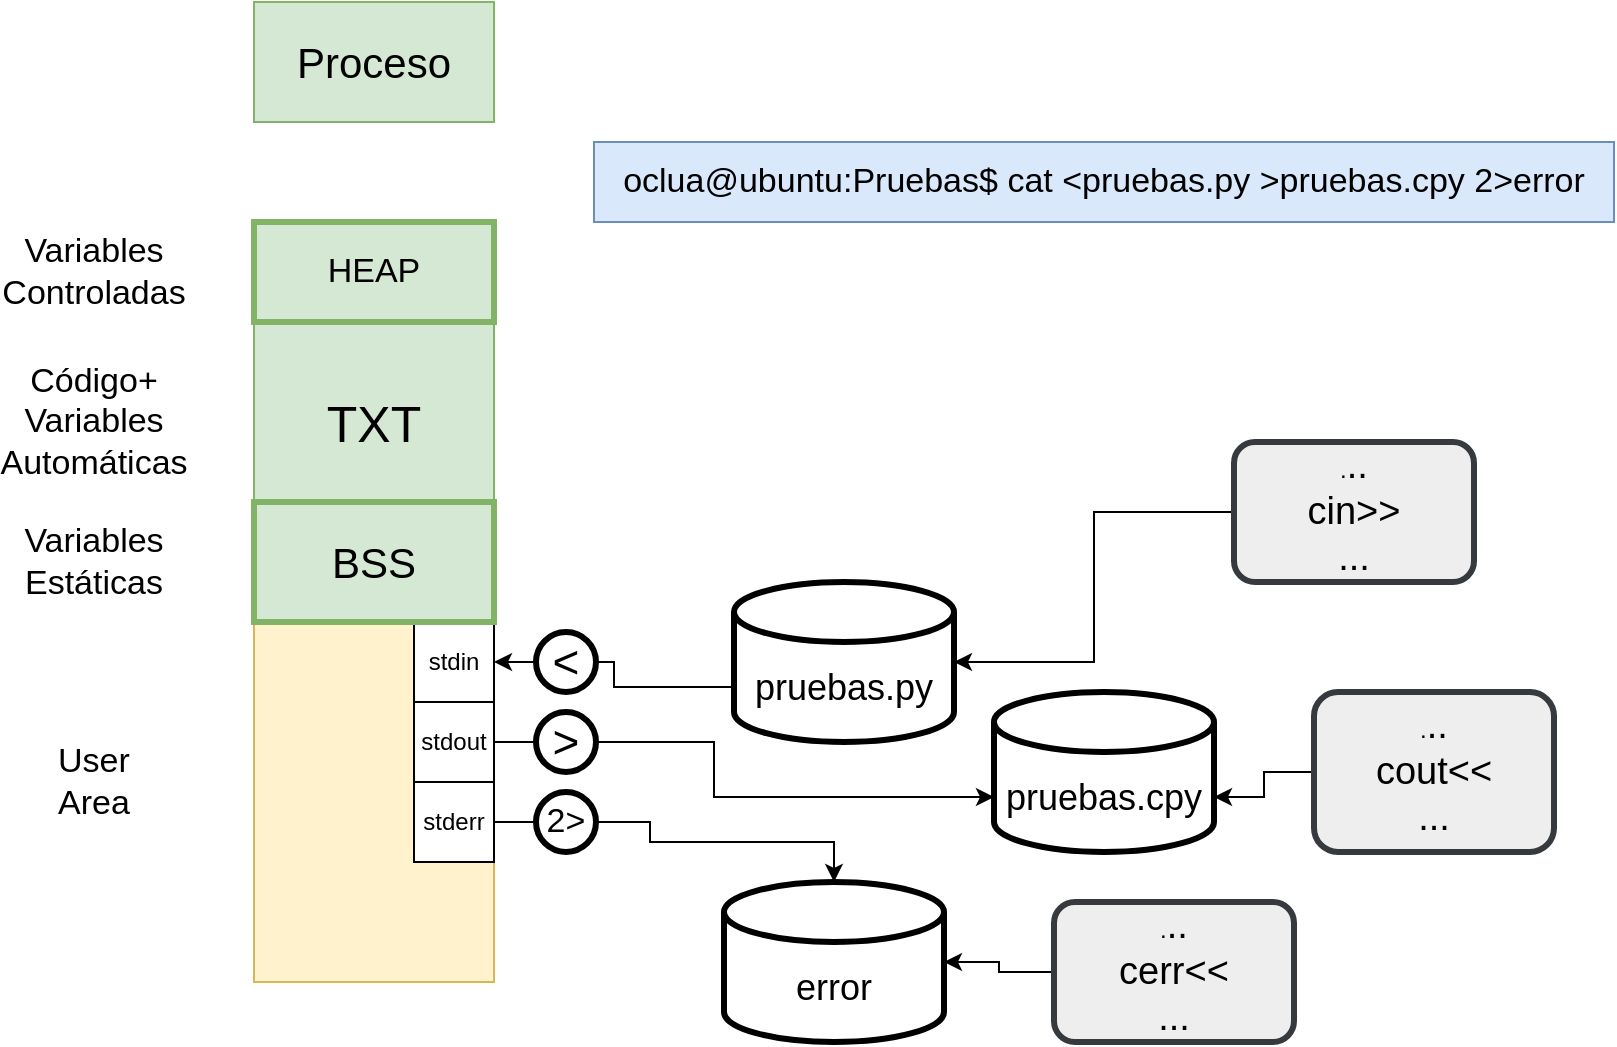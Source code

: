<mxfile version="14.9.6" type="device"><diagram id="bWaIkTGCBdKv9SszZ_Vd" name="Page-1"><mxGraphModel dx="1953" dy="662" grid="1" gridSize="10" guides="1" tooltips="1" connect="1" arrows="1" fold="1" page="1" pageScale="1" pageWidth="850" pageHeight="1100" math="0" shadow="0"><root><mxCell id="0"/><mxCell id="1" parent="0"/><mxCell id="COSe-2h3F3fq37i4ea0x-1" value="&lt;font style=&quot;font-size: 25px&quot;&gt;TXT&lt;/font&gt;" style="rounded=0;whiteSpace=wrap;html=1;fillColor=#d5e8d4;strokeColor=#82b366;" vertex="1" parent="1"><mxGeometry x="80" y="160" width="120" height="200" as="geometry"/></mxCell><mxCell id="COSe-2h3F3fq37i4ea0x-2" value="" style="rounded=0;whiteSpace=wrap;html=1;fillColor=#fff2cc;strokeColor=#d6b656;" vertex="1" parent="1"><mxGeometry x="80" y="360" width="120" height="180" as="geometry"/></mxCell><mxCell id="COSe-2h3F3fq37i4ea0x-3" value="stdin" style="rounded=0;whiteSpace=wrap;html=1;rotation=0;" vertex="1" parent="1"><mxGeometry x="160" y="360" width="40" height="40" as="geometry"/></mxCell><mxCell id="COSe-2h3F3fq37i4ea0x-6" value="&lt;font style=&quot;font-size: 21px&quot;&gt;Proceso&lt;/font&gt;" style="rounded=0;whiteSpace=wrap;html=1;fillColor=#d5e8d4;strokeColor=#82b366;" vertex="1" parent="1"><mxGeometry x="80" y="50" width="120" height="60" as="geometry"/></mxCell><mxCell id="COSe-2h3F3fq37i4ea0x-7" value="&lt;font style=&quot;font-size: 21px&quot;&gt;BSS&lt;/font&gt;" style="rounded=0;whiteSpace=wrap;html=1;fillColor=#d5e8d4;strokeColor=#82b366;perimeterSpacing=2;strokeWidth=3;" vertex="1" parent="1"><mxGeometry x="80" y="300" width="120" height="60" as="geometry"/></mxCell><mxCell id="COSe-2h3F3fq37i4ea0x-8" value="&lt;font style=&quot;font-size: 17px&quot;&gt;HEAP&lt;/font&gt;" style="shape=trapezoid;perimeter=trapezoidPerimeter;whiteSpace=wrap;html=1;fixedSize=1;strokeWidth=3;rotation=0;fillColor=#d5e8d4;strokeColor=#82b366;size=-40;" vertex="1" parent="1"><mxGeometry x="80" y="160" width="120" height="50" as="geometry"/></mxCell><mxCell id="COSe-2h3F3fq37i4ea0x-9" value="&lt;font style=&quot;font-size: 17px&quot;&gt;Variables Controladas&lt;/font&gt;" style="text;html=1;strokeColor=none;fillColor=none;align=center;verticalAlign=middle;whiteSpace=wrap;rounded=0;" vertex="1" parent="1"><mxGeometry x="-20" y="175" width="40" height="20" as="geometry"/></mxCell><mxCell id="COSe-2h3F3fq37i4ea0x-16" value="&lt;span style=&quot;font-size: 17px&quot;&gt;Variables Estáticas&lt;/span&gt;" style="text;html=1;strokeColor=none;fillColor=none;align=center;verticalAlign=middle;whiteSpace=wrap;rounded=0;" vertex="1" parent="1"><mxGeometry x="-20" y="320" width="40" height="20" as="geometry"/></mxCell><mxCell id="COSe-2h3F3fq37i4ea0x-17" value="&lt;font style=&quot;font-size: 17px&quot;&gt;Código+&lt;br&gt;Variables Automáticas&lt;br&gt;&lt;/font&gt;" style="text;html=1;strokeColor=none;fillColor=none;align=center;verticalAlign=middle;whiteSpace=wrap;rounded=0;" vertex="1" parent="1"><mxGeometry x="-20" y="250" width="40" height="20" as="geometry"/></mxCell><mxCell id="COSe-2h3F3fq37i4ea0x-18" value="&lt;span style=&quot;font-size: 17px&quot;&gt;User&lt;br&gt;Area&lt;br&gt;&lt;/span&gt;" style="text;html=1;strokeColor=none;fillColor=none;align=center;verticalAlign=middle;whiteSpace=wrap;rounded=0;" vertex="1" parent="1"><mxGeometry x="-20" y="430" width="40" height="20" as="geometry"/></mxCell><mxCell id="COSe-2h3F3fq37i4ea0x-19" value="stdout" style="rounded=0;whiteSpace=wrap;html=1;rotation=0;" vertex="1" parent="1"><mxGeometry x="160" y="400" width="40" height="40" as="geometry"/></mxCell><mxCell id="COSe-2h3F3fq37i4ea0x-20" value="stderr" style="rounded=0;whiteSpace=wrap;html=1;rotation=0;" vertex="1" parent="1"><mxGeometry x="160" y="440" width="40" height="40" as="geometry"/></mxCell><mxCell id="COSe-2h3F3fq37i4ea0x-30" style="edgeStyle=orthogonalEdgeStyle;rounded=0;orthogonalLoop=1;jettySize=auto;html=1;entryX=0;entryY=0;entryDx=0;entryDy=52.5;entryPerimeter=0;exitX=1;exitY=0.5;exitDx=0;exitDy=0;" edge="1" parent="1" source="COSe-2h3F3fq37i4ea0x-19" target="COSe-2h3F3fq37i4ea0x-27"><mxGeometry relative="1" as="geometry"><Array as="points"><mxPoint x="310" y="420"/><mxPoint x="310" y="448"/></Array></mxGeometry></mxCell><mxCell id="COSe-2h3F3fq37i4ea0x-22" value="&lt;font style=&quot;font-size: 23px&quot;&gt;&amp;gt;&lt;/font&gt;" style="ellipse;whiteSpace=wrap;html=1;aspect=fixed;strokeWidth=3;" vertex="1" parent="1"><mxGeometry x="221" y="405" width="30" height="30" as="geometry"/></mxCell><mxCell id="COSe-2h3F3fq37i4ea0x-31" value="" style="edgeStyle=orthogonalEdgeStyle;rounded=0;orthogonalLoop=1;jettySize=auto;html=1;exitX=1;exitY=0.5;exitDx=0;exitDy=0;" edge="1" parent="1" source="COSe-2h3F3fq37i4ea0x-20" target="COSe-2h3F3fq37i4ea0x-28"><mxGeometry relative="1" as="geometry"><Array as="points"><mxPoint x="278" y="460"/><mxPoint x="278" y="470"/><mxPoint x="370" y="470"/></Array></mxGeometry></mxCell><mxCell id="COSe-2h3F3fq37i4ea0x-24" value="&lt;font style=&quot;font-size: 17px&quot;&gt;2&amp;gt;&lt;/font&gt;" style="ellipse;whiteSpace=wrap;html=1;aspect=fixed;strokeWidth=3;" vertex="1" parent="1"><mxGeometry x="221" y="445" width="30" height="30" as="geometry"/></mxCell><mxCell id="COSe-2h3F3fq37i4ea0x-25" value="&lt;div style=&quot;font-size: 17px&quot;&gt;&lt;font style=&quot;font-size: 17px&quot;&gt;oclua@ubuntu:Pruebas$ cat &amp;lt;pruebas.py &amp;gt;pruebas.cpy 2&amp;gt;error&lt;/font&gt;&lt;/div&gt;" style="text;html=1;strokeColor=#6c8ebf;fillColor=#dae8fc;align=center;verticalAlign=middle;whiteSpace=wrap;rounded=0;" vertex="1" parent="1"><mxGeometry x="250" y="120" width="510" height="40" as="geometry"/></mxCell><mxCell id="COSe-2h3F3fq37i4ea0x-34" style="edgeStyle=orthogonalEdgeStyle;rounded=0;orthogonalLoop=1;jettySize=auto;html=1;exitX=0;exitY=0;exitDx=0;exitDy=52.5;exitPerimeter=0;entryX=1;entryY=0.5;entryDx=0;entryDy=0;" edge="1" parent="1" source="COSe-2h3F3fq37i4ea0x-26" target="COSe-2h3F3fq37i4ea0x-3"><mxGeometry relative="1" as="geometry"/></mxCell><mxCell id="COSe-2h3F3fq37i4ea0x-26" value="&lt;font style=&quot;font-size: 18px&quot;&gt;pruebas.py&lt;/font&gt;" style="shape=cylinder3;whiteSpace=wrap;html=1;boundedLbl=1;backgroundOutline=1;size=15;strokeWidth=3;verticalAlign=middle;" vertex="1" parent="1"><mxGeometry x="320" y="340" width="110" height="80" as="geometry"/></mxCell><mxCell id="COSe-2h3F3fq37i4ea0x-27" value="&lt;font style=&quot;font-size: 18px&quot;&gt;pruebas.cpy&lt;/font&gt;" style="shape=cylinder3;whiteSpace=wrap;html=1;boundedLbl=1;backgroundOutline=1;size=15;strokeWidth=3;verticalAlign=middle;" vertex="1" parent="1"><mxGeometry x="450" y="395" width="110" height="80" as="geometry"/></mxCell><mxCell id="COSe-2h3F3fq37i4ea0x-28" value="&lt;font style=&quot;font-size: 18px&quot;&gt;error&lt;/font&gt;" style="shape=cylinder3;whiteSpace=wrap;html=1;boundedLbl=1;backgroundOutline=1;size=15;strokeWidth=3;verticalAlign=middle;" vertex="1" parent="1"><mxGeometry x="315" y="490" width="110" height="80" as="geometry"/></mxCell><mxCell id="COSe-2h3F3fq37i4ea0x-21" value="&lt;font style=&quot;font-size: 23px&quot;&gt;&amp;lt;&lt;/font&gt;" style="ellipse;whiteSpace=wrap;html=1;aspect=fixed;strokeWidth=3;" vertex="1" parent="1"><mxGeometry x="221" y="365" width="30" height="30" as="geometry"/></mxCell><mxCell id="COSe-2h3F3fq37i4ea0x-37" style="edgeStyle=orthogonalEdgeStyle;rounded=0;orthogonalLoop=1;jettySize=auto;html=1;entryX=1;entryY=0.5;entryDx=0;entryDy=0;entryPerimeter=0;" edge="1" parent="1" source="COSe-2h3F3fq37i4ea0x-35" target="COSe-2h3F3fq37i4ea0x-26"><mxGeometry relative="1" as="geometry"><mxPoint x="560" y="300" as="targetPoint"/></mxGeometry></mxCell><mxCell id="COSe-2h3F3fq37i4ea0x-35" value=".&lt;font style=&quot;font-size: 19px&quot;&gt;..&lt;br&gt;cin&amp;gt;&amp;gt;&lt;br&gt;...&lt;/font&gt;" style="rounded=1;whiteSpace=wrap;html=1;strokeWidth=3;verticalAlign=middle;fillColor=#eeeeee;strokeColor=#36393d;" vertex="1" parent="1"><mxGeometry x="570" y="270" width="120" height="70" as="geometry"/></mxCell><mxCell id="COSe-2h3F3fq37i4ea0x-40" style="edgeStyle=orthogonalEdgeStyle;rounded=0;orthogonalLoop=1;jettySize=auto;html=1;entryX=1;entryY=0;entryDx=0;entryDy=52.5;entryPerimeter=0;" edge="1" parent="1" source="COSe-2h3F3fq37i4ea0x-38" target="COSe-2h3F3fq37i4ea0x-27"><mxGeometry relative="1" as="geometry"/></mxCell><mxCell id="COSe-2h3F3fq37i4ea0x-38" value=".&lt;font style=&quot;font-size: 19px&quot;&gt;..&lt;br&gt;cout&amp;lt;&amp;lt;&lt;br&gt;...&lt;/font&gt;" style="rounded=1;whiteSpace=wrap;html=1;strokeWidth=3;verticalAlign=middle;fillColor=#eeeeee;strokeColor=#36393d;" vertex="1" parent="1"><mxGeometry x="610" y="395" width="120" height="80" as="geometry"/></mxCell><mxCell id="COSe-2h3F3fq37i4ea0x-41" style="edgeStyle=orthogonalEdgeStyle;rounded=0;orthogonalLoop=1;jettySize=auto;html=1;entryX=1;entryY=0.5;entryDx=0;entryDy=0;entryPerimeter=0;" edge="1" parent="1" source="COSe-2h3F3fq37i4ea0x-39" target="COSe-2h3F3fq37i4ea0x-28"><mxGeometry relative="1" as="geometry"/></mxCell><mxCell id="COSe-2h3F3fq37i4ea0x-39" value=".&lt;font style=&quot;font-size: 19px&quot;&gt;..&lt;br&gt;cerr&amp;lt;&amp;lt;&lt;br&gt;...&lt;/font&gt;" style="rounded=1;whiteSpace=wrap;html=1;strokeWidth=3;verticalAlign=middle;fillColor=#eeeeee;strokeColor=#36393d;" vertex="1" parent="1"><mxGeometry x="480" y="500" width="120" height="70" as="geometry"/></mxCell></root></mxGraphModel></diagram></mxfile>